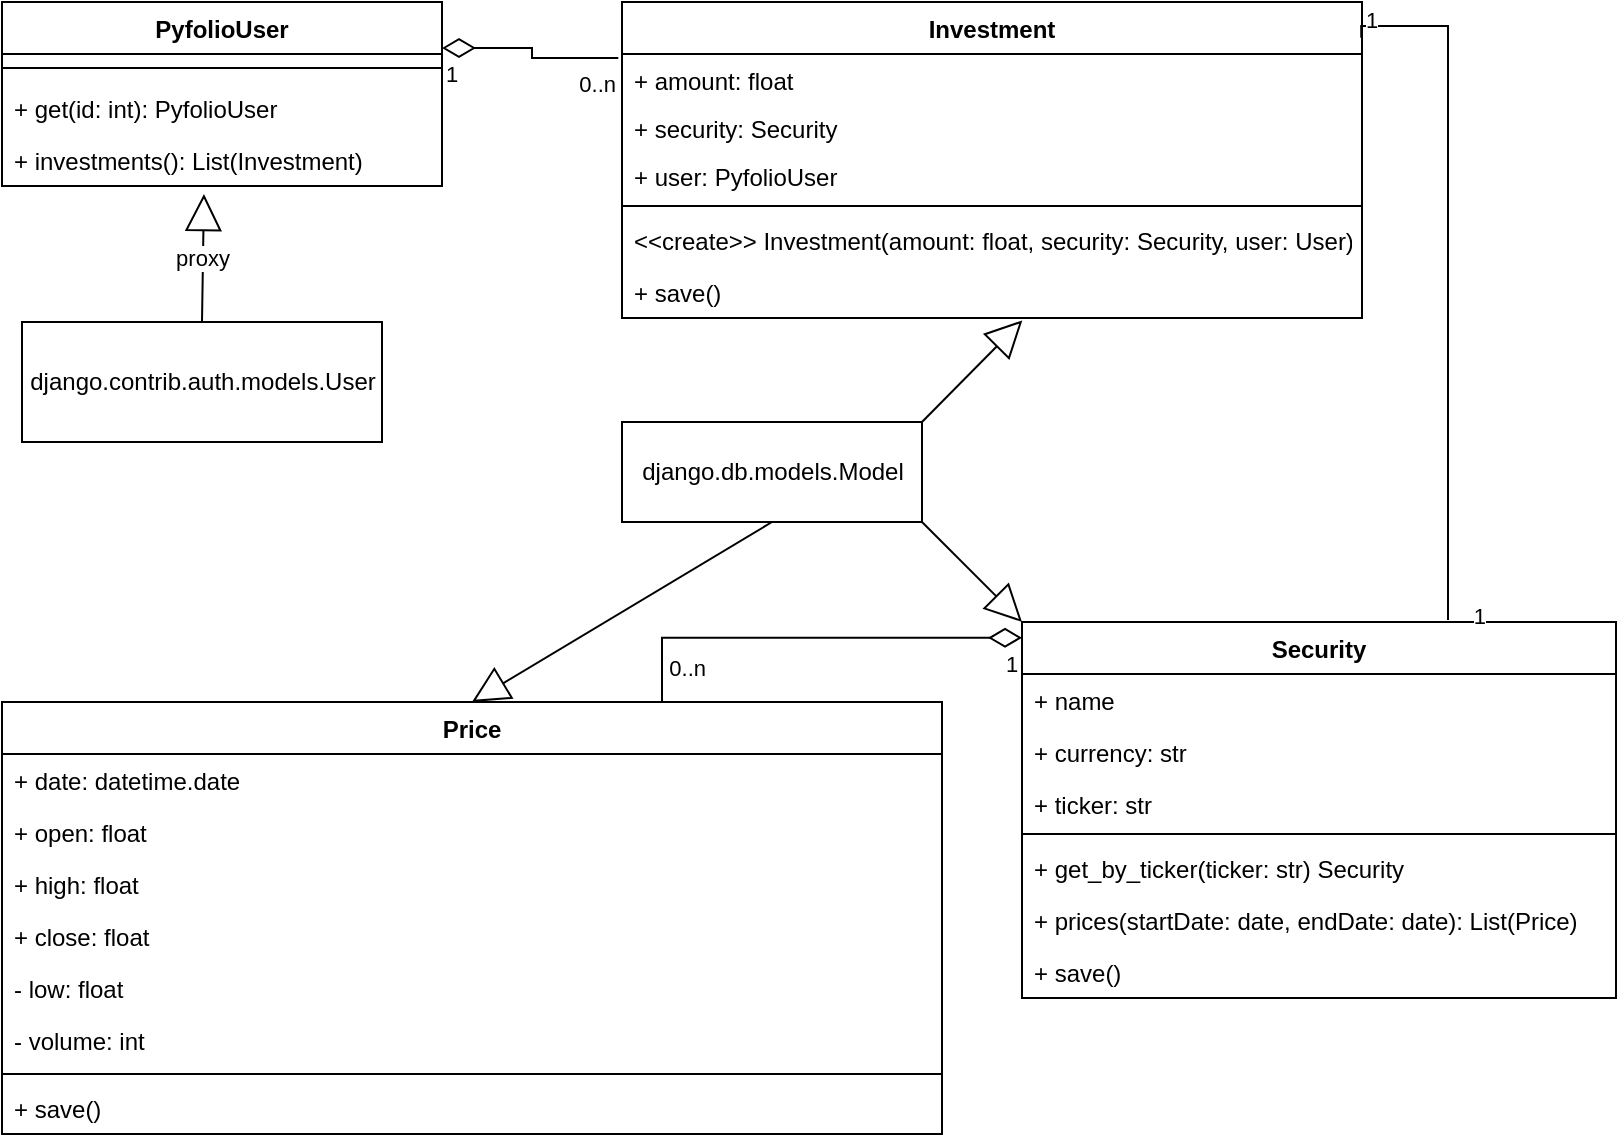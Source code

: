 <mxfile version="20.6.2" type="device"><diagram id="C5RBs43oDa-KdzZeNtuy" name="Page-1"><mxGraphModel dx="1038" dy="665" grid="1" gridSize="10" guides="1" tooltips="1" connect="1" arrows="1" fold="1" page="1" pageScale="1" pageWidth="827" pageHeight="1169" math="0" shadow="0"><root><mxCell id="WIyWlLk6GJQsqaUBKTNV-0"/><mxCell id="WIyWlLk6GJQsqaUBKTNV-1" parent="WIyWlLk6GJQsqaUBKTNV-0"/><mxCell id="Twd-HnfBZcnnV425pWjo-0" value="Security" style="swimlane;fontStyle=1;align=center;verticalAlign=top;childLayout=stackLayout;horizontal=1;startSize=26;horizontalStack=0;resizeParent=1;resizeParentMax=0;resizeLast=0;collapsible=1;marginBottom=0;" vertex="1" parent="WIyWlLk6GJQsqaUBKTNV-1"><mxGeometry x="530" y="380" width="297" height="188" as="geometry"/></mxCell><mxCell id="Twd-HnfBZcnnV425pWjo-28" value="+ name" style="text;strokeColor=none;fillColor=none;align=left;verticalAlign=top;spacingLeft=4;spacingRight=4;overflow=hidden;rotatable=0;points=[[0,0.5],[1,0.5]];portConstraint=eastwest;" vertex="1" parent="Twd-HnfBZcnnV425pWjo-0"><mxGeometry y="26" width="297" height="26" as="geometry"/></mxCell><mxCell id="Twd-HnfBZcnnV425pWjo-29" value="+ currency: str" style="text;strokeColor=none;fillColor=none;align=left;verticalAlign=top;spacingLeft=4;spacingRight=4;overflow=hidden;rotatable=0;points=[[0,0.5],[1,0.5]];portConstraint=eastwest;" vertex="1" parent="Twd-HnfBZcnnV425pWjo-0"><mxGeometry y="52" width="297" height="26" as="geometry"/></mxCell><mxCell id="Twd-HnfBZcnnV425pWjo-14" value="+ ticker: str" style="text;strokeColor=none;fillColor=none;align=left;verticalAlign=top;spacingLeft=4;spacingRight=4;overflow=hidden;rotatable=0;points=[[0,0.5],[1,0.5]];portConstraint=eastwest;" vertex="1" parent="Twd-HnfBZcnnV425pWjo-0"><mxGeometry y="78" width="297" height="24" as="geometry"/></mxCell><mxCell id="Twd-HnfBZcnnV425pWjo-2" value="" style="line;strokeWidth=1;fillColor=none;align=left;verticalAlign=middle;spacingTop=-1;spacingLeft=3;spacingRight=3;rotatable=0;labelPosition=right;points=[];portConstraint=eastwest;strokeColor=inherit;" vertex="1" parent="Twd-HnfBZcnnV425pWjo-0"><mxGeometry y="102" width="297" height="8" as="geometry"/></mxCell><mxCell id="Twd-HnfBZcnnV425pWjo-3" value="+ get_by_ticker(ticker: str) Security" style="text;strokeColor=none;fillColor=none;align=left;verticalAlign=top;spacingLeft=4;spacingRight=4;overflow=hidden;rotatable=0;points=[[0,0.5],[1,0.5]];portConstraint=eastwest;" vertex="1" parent="Twd-HnfBZcnnV425pWjo-0"><mxGeometry y="110" width="297" height="26" as="geometry"/></mxCell><mxCell id="Twd-HnfBZcnnV425pWjo-38" value="+ prices(startDate: date, endDate: date): List(Price)" style="text;strokeColor=none;fillColor=none;align=left;verticalAlign=top;spacingLeft=4;spacingRight=4;overflow=hidden;rotatable=0;points=[[0,0.5],[1,0.5]];portConstraint=eastwest;" vertex="1" parent="Twd-HnfBZcnnV425pWjo-0"><mxGeometry y="136" width="297" height="26" as="geometry"/></mxCell><mxCell id="Twd-HnfBZcnnV425pWjo-42" value="+ save()" style="text;strokeColor=none;fillColor=none;align=left;verticalAlign=top;spacingLeft=4;spacingRight=4;overflow=hidden;rotatable=0;points=[[0,0.5],[1,0.5]];portConstraint=eastwest;" vertex="1" parent="Twd-HnfBZcnnV425pWjo-0"><mxGeometry y="162" width="297" height="26" as="geometry"/></mxCell><mxCell id="Twd-HnfBZcnnV425pWjo-4" value="Price" style="swimlane;fontStyle=1;align=center;verticalAlign=top;childLayout=stackLayout;horizontal=1;startSize=26;horizontalStack=0;resizeParent=1;resizeParentMax=0;resizeLast=0;collapsible=1;marginBottom=0;" vertex="1" parent="WIyWlLk6GJQsqaUBKTNV-1"><mxGeometry x="20" y="420" width="470" height="216" as="geometry"/></mxCell><mxCell id="Twd-HnfBZcnnV425pWjo-5" value="+ date: datetime.date" style="text;strokeColor=none;fillColor=none;align=left;verticalAlign=top;spacingLeft=4;spacingRight=4;overflow=hidden;rotatable=0;points=[[0,0.5],[1,0.5]];portConstraint=eastwest;" vertex="1" parent="Twd-HnfBZcnnV425pWjo-4"><mxGeometry y="26" width="470" height="26" as="geometry"/></mxCell><mxCell id="Twd-HnfBZcnnV425pWjo-36" value="+ open: float" style="text;strokeColor=none;fillColor=none;align=left;verticalAlign=top;spacingLeft=4;spacingRight=4;overflow=hidden;rotatable=0;points=[[0,0.5],[1,0.5]];portConstraint=eastwest;" vertex="1" parent="Twd-HnfBZcnnV425pWjo-4"><mxGeometry y="52" width="470" height="26" as="geometry"/></mxCell><mxCell id="Twd-HnfBZcnnV425pWjo-35" value="+ high: float" style="text;strokeColor=none;fillColor=none;align=left;verticalAlign=top;spacingLeft=4;spacingRight=4;overflow=hidden;rotatable=0;points=[[0,0.5],[1,0.5]];portConstraint=eastwest;" vertex="1" parent="Twd-HnfBZcnnV425pWjo-4"><mxGeometry y="78" width="470" height="26" as="geometry"/></mxCell><mxCell id="Twd-HnfBZcnnV425pWjo-34" value="+ close: float" style="text;strokeColor=none;fillColor=none;align=left;verticalAlign=top;spacingLeft=4;spacingRight=4;overflow=hidden;rotatable=0;points=[[0,0.5],[1,0.5]];portConstraint=eastwest;" vertex="1" parent="Twd-HnfBZcnnV425pWjo-4"><mxGeometry y="104" width="470" height="26" as="geometry"/></mxCell><mxCell id="Twd-HnfBZcnnV425pWjo-33" value="- low: float" style="text;strokeColor=none;fillColor=none;align=left;verticalAlign=top;spacingLeft=4;spacingRight=4;overflow=hidden;rotatable=0;points=[[0,0.5],[1,0.5]];portConstraint=eastwest;" vertex="1" parent="Twd-HnfBZcnnV425pWjo-4"><mxGeometry y="130" width="470" height="26" as="geometry"/></mxCell><mxCell id="Twd-HnfBZcnnV425pWjo-32" value="- volume: int" style="text;strokeColor=none;fillColor=none;align=left;verticalAlign=top;spacingLeft=4;spacingRight=4;overflow=hidden;rotatable=0;points=[[0,0.5],[1,0.5]];portConstraint=eastwest;" vertex="1" parent="Twd-HnfBZcnnV425pWjo-4"><mxGeometry y="156" width="470" height="26" as="geometry"/></mxCell><mxCell id="Twd-HnfBZcnnV425pWjo-6" value="" style="line;strokeWidth=1;fillColor=none;align=left;verticalAlign=middle;spacingTop=-1;spacingLeft=3;spacingRight=3;rotatable=0;labelPosition=right;points=[];portConstraint=eastwest;strokeColor=inherit;" vertex="1" parent="Twd-HnfBZcnnV425pWjo-4"><mxGeometry y="182" width="470" height="8" as="geometry"/></mxCell><mxCell id="Twd-HnfBZcnnV425pWjo-43" value="+ save()" style="text;strokeColor=none;fillColor=none;align=left;verticalAlign=top;spacingLeft=4;spacingRight=4;overflow=hidden;rotatable=0;points=[[0,0.5],[1,0.5]];portConstraint=eastwest;" vertex="1" parent="Twd-HnfBZcnnV425pWjo-4"><mxGeometry y="190" width="470" height="26" as="geometry"/></mxCell><mxCell id="Twd-HnfBZcnnV425pWjo-8" value="PyfolioUser" style="swimlane;fontStyle=1;align=center;verticalAlign=top;childLayout=stackLayout;horizontal=1;startSize=26;horizontalStack=0;resizeParent=1;resizeParentMax=0;resizeLast=0;collapsible=1;marginBottom=0;" vertex="1" parent="WIyWlLk6GJQsqaUBKTNV-1"><mxGeometry x="20" y="70" width="220" height="92" as="geometry"/></mxCell><mxCell id="Twd-HnfBZcnnV425pWjo-10" value="" style="line;strokeWidth=1;fillColor=none;align=left;verticalAlign=middle;spacingTop=-1;spacingLeft=3;spacingRight=3;rotatable=0;labelPosition=right;points=[];portConstraint=eastwest;strokeColor=inherit;" vertex="1" parent="Twd-HnfBZcnnV425pWjo-8"><mxGeometry y="26" width="220" height="14" as="geometry"/></mxCell><mxCell id="Twd-HnfBZcnnV425pWjo-53" value="+ get(id: int): PyfolioUser" style="text;strokeColor=none;fillColor=none;align=left;verticalAlign=top;spacingLeft=4;spacingRight=4;overflow=hidden;rotatable=0;points=[[0,0.5],[1,0.5]];portConstraint=eastwest;" vertex="1" parent="Twd-HnfBZcnnV425pWjo-8"><mxGeometry y="40" width="220" height="26" as="geometry"/></mxCell><mxCell id="Twd-HnfBZcnnV425pWjo-37" value="+ investments(): List(Investment)" style="text;strokeColor=none;fillColor=none;align=left;verticalAlign=top;spacingLeft=4;spacingRight=4;overflow=hidden;rotatable=0;points=[[0,0.5],[1,0.5]];portConstraint=eastwest;" vertex="1" parent="Twd-HnfBZcnnV425pWjo-8"><mxGeometry y="66" width="220" height="26" as="geometry"/></mxCell><mxCell id="Twd-HnfBZcnnV425pWjo-13" value="Investment" style="swimlane;fontStyle=1;align=center;verticalAlign=top;childLayout=stackLayout;horizontal=1;startSize=26;horizontalStack=0;resizeParent=1;resizeParentMax=0;resizeLast=0;collapsible=1;marginBottom=0;" vertex="1" parent="WIyWlLk6GJQsqaUBKTNV-1"><mxGeometry x="330" y="70" width="370" height="158" as="geometry"/></mxCell><mxCell id="Twd-HnfBZcnnV425pWjo-30" value="+ amount: float" style="text;strokeColor=none;fillColor=none;align=left;verticalAlign=top;spacingLeft=4;spacingRight=4;overflow=hidden;rotatable=0;points=[[0,0.5],[1,0.5]];portConstraint=eastwest;" vertex="1" parent="Twd-HnfBZcnnV425pWjo-13"><mxGeometry y="26" width="370" height="24" as="geometry"/></mxCell><mxCell id="Twd-HnfBZcnnV425pWjo-58" value="+ security: Security" style="text;strokeColor=none;fillColor=none;align=left;verticalAlign=top;spacingLeft=4;spacingRight=4;overflow=hidden;rotatable=0;points=[[0,0.5],[1,0.5]];portConstraint=eastwest;" vertex="1" parent="Twd-HnfBZcnnV425pWjo-13"><mxGeometry y="50" width="370" height="24" as="geometry"/></mxCell><mxCell id="Twd-HnfBZcnnV425pWjo-57" value="+ user: PyfolioUser" style="text;strokeColor=none;fillColor=none;align=left;verticalAlign=top;spacingLeft=4;spacingRight=4;overflow=hidden;rotatable=0;points=[[0,0.5],[1,0.5]];portConstraint=eastwest;" vertex="1" parent="Twd-HnfBZcnnV425pWjo-13"><mxGeometry y="74" width="370" height="24" as="geometry"/></mxCell><mxCell id="Twd-HnfBZcnnV425pWjo-15" value="" style="line;strokeWidth=1;fillColor=none;align=left;verticalAlign=middle;spacingTop=-1;spacingLeft=3;spacingRight=3;rotatable=0;labelPosition=right;points=[];portConstraint=eastwest;strokeColor=inherit;" vertex="1" parent="Twd-HnfBZcnnV425pWjo-13"><mxGeometry y="98" width="370" height="8" as="geometry"/></mxCell><mxCell id="Twd-HnfBZcnnV425pWjo-39" value="&lt;&lt;create&gt;&gt; Investment(amount: float, security: Security, user: User)" style="text;strokeColor=none;fillColor=none;align=left;verticalAlign=top;spacingLeft=4;spacingRight=4;overflow=hidden;rotatable=0;points=[[0,0.5],[1,0.5]];portConstraint=eastwest;" vertex="1" parent="Twd-HnfBZcnnV425pWjo-13"><mxGeometry y="106" width="370" height="26" as="geometry"/></mxCell><mxCell id="Twd-HnfBZcnnV425pWjo-40" value="+ save()" style="text;strokeColor=none;fillColor=none;align=left;verticalAlign=top;spacingLeft=4;spacingRight=4;overflow=hidden;rotatable=0;points=[[0,0.5],[1,0.5]];portConstraint=eastwest;" vertex="1" parent="Twd-HnfBZcnnV425pWjo-13"><mxGeometry y="132" width="370" height="26" as="geometry"/></mxCell><mxCell id="Twd-HnfBZcnnV425pWjo-19" value="" style="endArrow=none;html=1;endSize=12;startArrow=diamondThin;startSize=14;startFill=0;edgeStyle=orthogonalEdgeStyle;rounded=0;endFill=0;exitX=1;exitY=0.25;exitDx=0;exitDy=0;entryX=-0.005;entryY=0.177;entryDx=0;entryDy=0;entryPerimeter=0;" edge="1" parent="WIyWlLk6GJQsqaUBKTNV-1" source="Twd-HnfBZcnnV425pWjo-8" target="Twd-HnfBZcnnV425pWjo-13"><mxGeometry relative="1" as="geometry"><mxPoint x="250" y="49" as="sourcePoint"/><mxPoint x="540" y="40" as="targetPoint"/></mxGeometry></mxCell><mxCell id="Twd-HnfBZcnnV425pWjo-20" value="1" style="edgeLabel;resizable=0;html=1;align=left;verticalAlign=top;" connectable="0" vertex="1" parent="Twd-HnfBZcnnV425pWjo-19"><mxGeometry x="-1" relative="1" as="geometry"/></mxCell><mxCell id="Twd-HnfBZcnnV425pWjo-21" value="0..n" style="edgeLabel;resizable=0;html=1;align=right;verticalAlign=top;" connectable="0" vertex="1" parent="Twd-HnfBZcnnV425pWjo-19"><mxGeometry x="1" relative="1" as="geometry"/></mxCell><mxCell id="Twd-HnfBZcnnV425pWjo-22" value="" style="endArrow=none;html=1;edgeStyle=orthogonalEdgeStyle;rounded=0;exitX=0.999;exitY=0.113;exitDx=0;exitDy=0;exitPerimeter=0;" edge="1" parent="WIyWlLk6GJQsqaUBKTNV-1" source="Twd-HnfBZcnnV425pWjo-13"><mxGeometry relative="1" as="geometry"><mxPoint x="750" y="90" as="sourcePoint"/><mxPoint x="743" y="379" as="targetPoint"/><Array as="points"><mxPoint x="700" y="82"/><mxPoint x="743" y="82"/></Array></mxGeometry></mxCell><mxCell id="Twd-HnfBZcnnV425pWjo-23" value="1" style="edgeLabel;resizable=0;html=1;align=left;verticalAlign=bottom;" connectable="0" vertex="1" parent="Twd-HnfBZcnnV425pWjo-22"><mxGeometry x="-1" relative="1" as="geometry"/></mxCell><mxCell id="Twd-HnfBZcnnV425pWjo-24" value="1" style="edgeLabel;resizable=0;html=1;align=right;verticalAlign=bottom;" connectable="0" vertex="1" parent="Twd-HnfBZcnnV425pWjo-22"><mxGeometry x="1" relative="1" as="geometry"><mxPoint x="19" y="6" as="offset"/></mxGeometry></mxCell><mxCell id="Twd-HnfBZcnnV425pWjo-25" value="" style="endArrow=none;html=1;endSize=12;startArrow=diamondThin;startSize=14;startFill=0;edgeStyle=orthogonalEdgeStyle;rounded=0;endFill=0;exitX=0;exitY=0.042;exitDx=0;exitDy=0;exitPerimeter=0;" edge="1" parent="WIyWlLk6GJQsqaUBKTNV-1" source="Twd-HnfBZcnnV425pWjo-0"><mxGeometry relative="1" as="geometry"><mxPoint x="390" y="290" as="sourcePoint"/><mxPoint x="350" y="420" as="targetPoint"/><Array as="points"><mxPoint x="350" y="388"/></Array></mxGeometry></mxCell><mxCell id="Twd-HnfBZcnnV425pWjo-26" value="1" style="edgeLabel;resizable=0;html=1;align=left;verticalAlign=top;" connectable="0" vertex="1" parent="Twd-HnfBZcnnV425pWjo-25"><mxGeometry x="-1" relative="1" as="geometry"><mxPoint x="-10" as="offset"/></mxGeometry></mxCell><mxCell id="Twd-HnfBZcnnV425pWjo-27" value="0..n" style="edgeLabel;resizable=0;html=1;align=right;verticalAlign=top;" connectable="0" vertex="1" parent="Twd-HnfBZcnnV425pWjo-25"><mxGeometry x="1" relative="1" as="geometry"><mxPoint x="22" y="-30" as="offset"/></mxGeometry></mxCell><mxCell id="Twd-HnfBZcnnV425pWjo-46" value="django.db.models.Model" style="html=1;" vertex="1" parent="WIyWlLk6GJQsqaUBKTNV-1"><mxGeometry x="330" y="280" width="150" height="50" as="geometry"/></mxCell><mxCell id="Twd-HnfBZcnnV425pWjo-48" value="" style="endArrow=block;endSize=16;endFill=0;html=1;rounded=0;entryX=0.541;entryY=1.046;entryDx=0;entryDy=0;entryPerimeter=0;exitX=1;exitY=0;exitDx=0;exitDy=0;" edge="1" parent="WIyWlLk6GJQsqaUBKTNV-1" source="Twd-HnfBZcnnV425pWjo-46" target="Twd-HnfBZcnnV425pWjo-40"><mxGeometry width="160" relative="1" as="geometry"><mxPoint x="247.5" y="280" as="sourcePoint"/><mxPoint x="128.7" y="148.392" as="targetPoint"/></mxGeometry></mxCell><mxCell id="Twd-HnfBZcnnV425pWjo-49" value="" style="endArrow=block;endSize=16;endFill=0;html=1;rounded=0;entryX=0.5;entryY=0;entryDx=0;entryDy=0;exitX=0.5;exitY=1;exitDx=0;exitDy=0;" edge="1" parent="WIyWlLk6GJQsqaUBKTNV-1" source="Twd-HnfBZcnnV425pWjo-46" target="Twd-HnfBZcnnV425pWjo-4"><mxGeometry width="160" relative="1" as="geometry"><mxPoint x="257.5" y="290" as="sourcePoint"/><mxPoint x="138.7" y="158.392" as="targetPoint"/></mxGeometry></mxCell><mxCell id="Twd-HnfBZcnnV425pWjo-50" value="" style="endArrow=block;endSize=16;endFill=0;html=1;rounded=0;entryX=0;entryY=0;entryDx=0;entryDy=0;exitX=1;exitY=1;exitDx=0;exitDy=0;" edge="1" parent="WIyWlLk6GJQsqaUBKTNV-1" source="Twd-HnfBZcnnV425pWjo-46" target="Twd-HnfBZcnnV425pWjo-0"><mxGeometry width="160" relative="1" as="geometry"><mxPoint x="267.5" y="300" as="sourcePoint"/><mxPoint x="148.7" y="168.392" as="targetPoint"/></mxGeometry></mxCell><mxCell id="Twd-HnfBZcnnV425pWjo-51" value="django.contrib.auth.models.User" style="html=1;" vertex="1" parent="WIyWlLk6GJQsqaUBKTNV-1"><mxGeometry x="30" y="230" width="180" height="60" as="geometry"/></mxCell><mxCell id="Twd-HnfBZcnnV425pWjo-52" value="proxy" style="endArrow=block;endSize=16;endFill=0;html=1;rounded=0;entryX=0.459;entryY=1.154;entryDx=0;entryDy=0;entryPerimeter=0;exitX=0.5;exitY=0;exitDx=0;exitDy=0;" edge="1" parent="WIyWlLk6GJQsqaUBKTNV-1" source="Twd-HnfBZcnnV425pWjo-51" target="Twd-HnfBZcnnV425pWjo-37"><mxGeometry width="160" relative="1" as="geometry"><mxPoint x="490" y="290" as="sourcePoint"/><mxPoint x="540.17" y="217.196" as="targetPoint"/></mxGeometry></mxCell></root></mxGraphModel></diagram></mxfile>